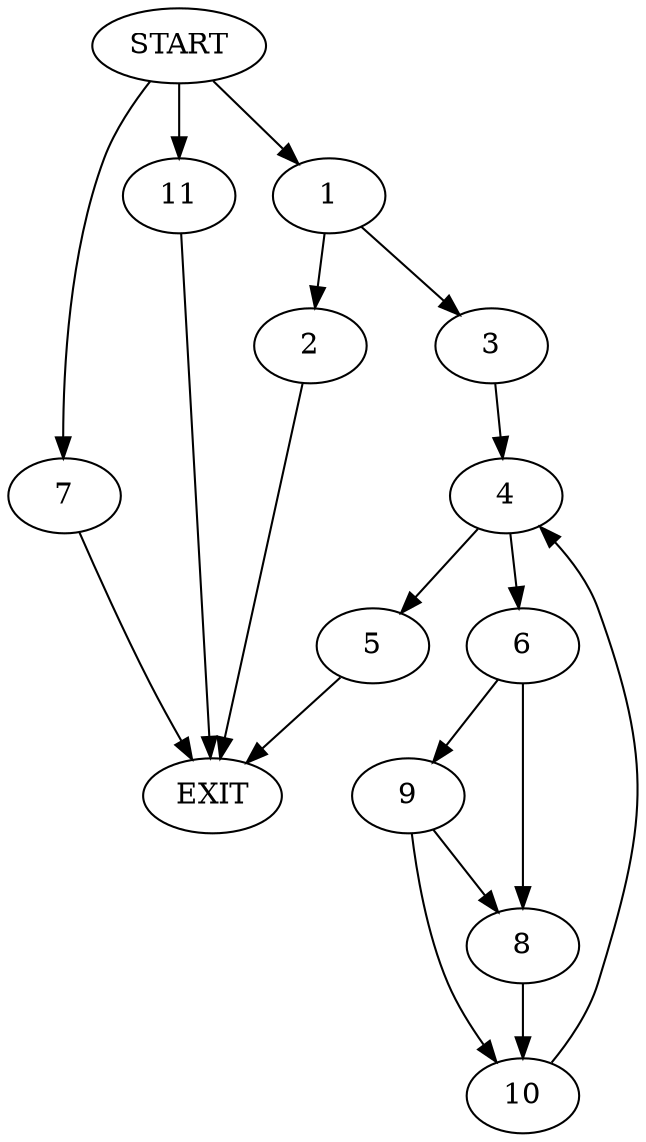 digraph {
0 [label="START"]
12 [label="EXIT"]
0 -> 1
1 -> 2
1 -> 3
2 -> 12
3 -> 4
4 -> 5
4 -> 6
0 -> 7
7 -> 12
6 -> 8
6 -> 9
5 -> 12
8 -> 10
9 -> 8
9 -> 10
10 -> 4
0 -> 11
11 -> 12
}
